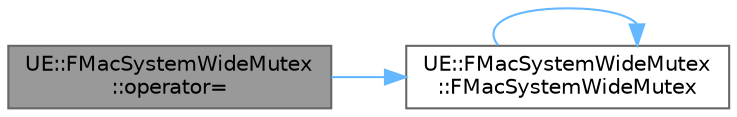 digraph "UE::FMacSystemWideMutex::operator="
{
 // INTERACTIVE_SVG=YES
 // LATEX_PDF_SIZE
  bgcolor="transparent";
  edge [fontname=Helvetica,fontsize=10,labelfontname=Helvetica,labelfontsize=10];
  node [fontname=Helvetica,fontsize=10,shape=box,height=0.2,width=0.4];
  rankdir="LR";
  Node1 [id="Node000001",label="UE::FMacSystemWideMutex\l::operator=",height=0.2,width=0.4,color="gray40", fillcolor="grey60", style="filled", fontcolor="black",tooltip=" "];
  Node1 -> Node2 [id="edge1_Node000001_Node000002",color="steelblue1",style="solid",tooltip=" "];
  Node2 [id="Node000002",label="UE::FMacSystemWideMutex\l::FMacSystemWideMutex",height=0.2,width=0.4,color="grey40", fillcolor="white", style="filled",URL="$de/d65/classUE_1_1FMacSystemWideMutex.html#aaf614759dabbea8d93fe68ec686079e1",tooltip=" "];
  Node2 -> Node2 [id="edge2_Node000002_Node000002",color="steelblue1",style="solid",tooltip=" "];
}
